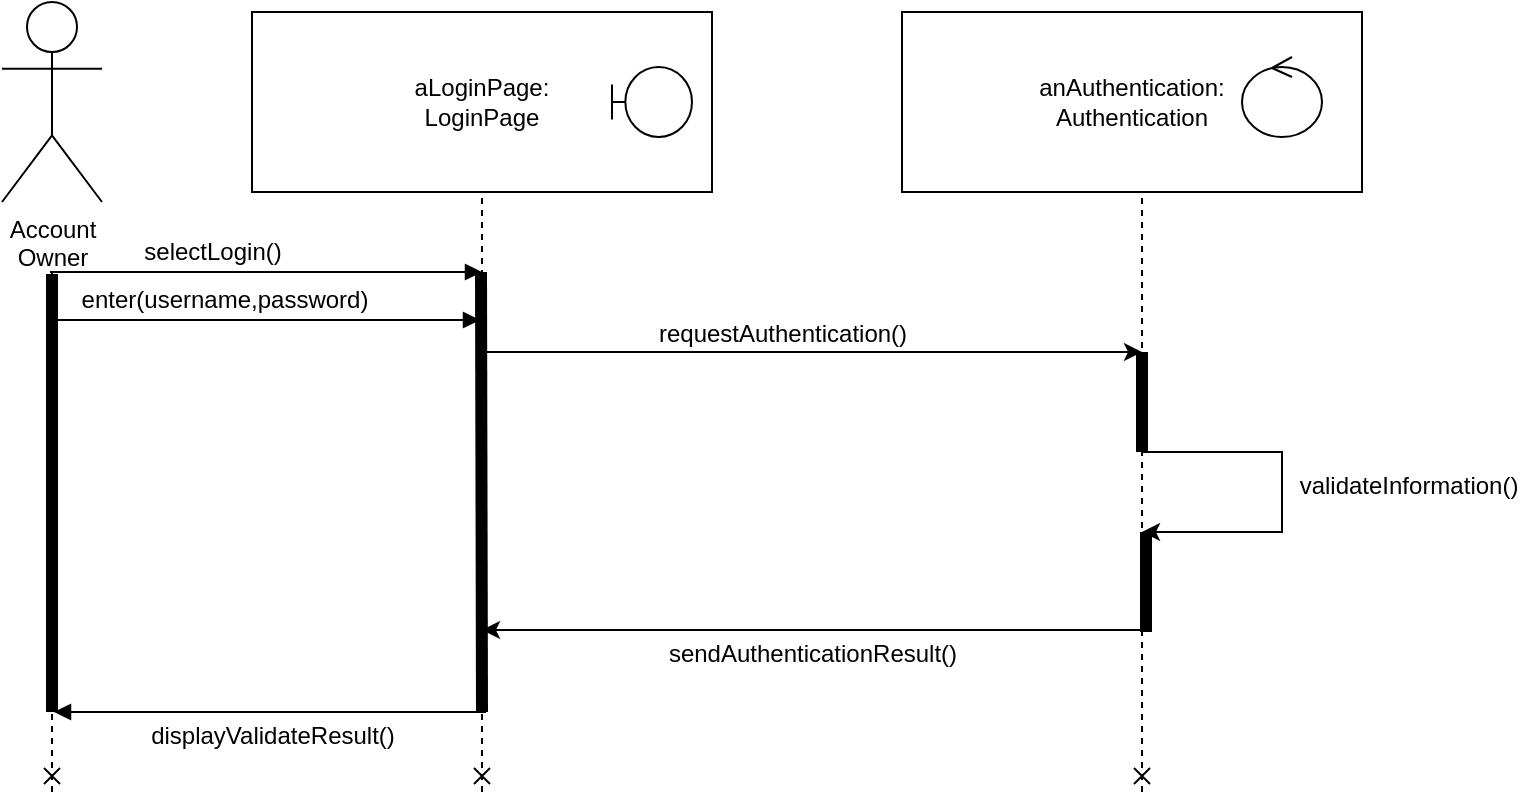 <mxfile version="24.8.4">
  <diagram name="Page-1" id="N9jeiZ3xWc6V7-_d2dEY">
    <mxGraphModel dx="1050" dy="522" grid="1" gridSize="10" guides="1" tooltips="1" connect="1" arrows="1" fold="1" page="1" pageScale="1" pageWidth="850" pageHeight="1100" math="0" shadow="0">
      <root>
        <mxCell id="0" />
        <mxCell id="1" parent="0" />
        <mxCell id="zmC4sGLLvEsMmZPkFrm1-3" value="aLoginPage:&lt;div&gt;LoginPage&lt;/div&gt;" style="html=1;whiteSpace=wrap;" parent="1" vertex="1">
          <mxGeometry x="195" y="180" width="230" height="90" as="geometry" />
        </mxCell>
        <mxCell id="zmC4sGLLvEsMmZPkFrm1-1" value="" style="shape=umlBoundary;whiteSpace=wrap;html=1;" parent="1" vertex="1">
          <mxGeometry x="375" y="207.5" width="40" height="35" as="geometry" />
        </mxCell>
        <mxCell id="zmC4sGLLvEsMmZPkFrm1-4" value="anAuthentication:&lt;div&gt;Authentication&lt;/div&gt;" style="html=1;whiteSpace=wrap;" parent="1" vertex="1">
          <mxGeometry x="520" y="180" width="230" height="90" as="geometry" />
        </mxCell>
        <mxCell id="zmC4sGLLvEsMmZPkFrm1-2" value="" style="ellipse;shape=umlControl;whiteSpace=wrap;html=1;" parent="1" vertex="1">
          <mxGeometry x="690" y="202.5" width="40" height="40" as="geometry" />
        </mxCell>
        <mxCell id="zmC4sGLLvEsMmZPkFrm1-5" value="Account&lt;div&gt;Owner&lt;/div&gt;" style="shape=umlActor;verticalLabelPosition=bottom;verticalAlign=top;html=1;" parent="1" vertex="1">
          <mxGeometry x="70" y="175" width="50" height="100" as="geometry" />
        </mxCell>
        <mxCell id="zmC4sGLLvEsMmZPkFrm1-8" value="" style="endArrow=none;html=1;rounded=0;entryX=0.5;entryY=1;entryDx=0;entryDy=0;dashed=1;startArrow=cross;startFill=0;" parent="1" target="zmC4sGLLvEsMmZPkFrm1-3" edge="1">
          <mxGeometry width="50" height="50" relative="1" as="geometry">
            <mxPoint x="310" y="570" as="sourcePoint" />
            <mxPoint x="420" y="360" as="targetPoint" />
          </mxGeometry>
        </mxCell>
        <mxCell id="zmC4sGLLvEsMmZPkFrm1-10" value="" style="endArrow=none;html=1;rounded=0;entryX=0.5;entryY=1;entryDx=0;entryDy=0;dashed=1;endFill=0;startArrow=cross;startFill=0;" parent="1" edge="1">
          <mxGeometry width="50" height="50" relative="1" as="geometry">
            <mxPoint x="95" y="570" as="sourcePoint" />
            <mxPoint x="95" y="310" as="targetPoint" />
          </mxGeometry>
        </mxCell>
        <mxCell id="zmC4sGLLvEsMmZPkFrm1-11" value="" style="endArrow=none;html=1;rounded=0;entryX=0.5;entryY=1;entryDx=0;entryDy=0;dashed=1;startArrow=cross;startFill=0;" parent="1" edge="1">
          <mxGeometry width="50" height="50" relative="1" as="geometry">
            <mxPoint x="640" y="570" as="sourcePoint" />
            <mxPoint x="640" y="270" as="targetPoint" />
          </mxGeometry>
        </mxCell>
        <mxCell id="zmC4sGLLvEsMmZPkFrm1-12" value="" style="endArrow=none;html=1;rounded=0;strokeWidth=6;" parent="1" edge="1">
          <mxGeometry width="50" height="50" relative="1" as="geometry">
            <mxPoint x="95" y="530" as="sourcePoint" />
            <mxPoint x="95" y="311" as="targetPoint" />
          </mxGeometry>
        </mxCell>
        <mxCell id="zmC4sGLLvEsMmZPkFrm1-13" value="" style="endArrow=none;html=1;rounded=0;strokeWidth=6;" parent="1" edge="1">
          <mxGeometry width="50" height="50" relative="1" as="geometry">
            <mxPoint x="310" y="530" as="sourcePoint" />
            <mxPoint x="309.5" y="310" as="targetPoint" />
          </mxGeometry>
        </mxCell>
        <mxCell id="zmC4sGLLvEsMmZPkFrm1-14" value="" style="endArrow=block;html=1;rounded=0;endFill=1;" parent="1" edge="1">
          <mxGeometry width="50" height="50" relative="1" as="geometry">
            <mxPoint x="94" y="310" as="sourcePoint" />
            <mxPoint x="310" y="310" as="targetPoint" />
          </mxGeometry>
        </mxCell>
        <mxCell id="zmC4sGLLvEsMmZPkFrm1-15" value="selectLogin()" style="text;html=1;align=center;verticalAlign=middle;resizable=0;points=[];autosize=1;strokeColor=none;fillColor=none;" parent="1" vertex="1">
          <mxGeometry x="130" y="285" width="90" height="30" as="geometry" />
        </mxCell>
        <mxCell id="zmC4sGLLvEsMmZPkFrm1-16" value="" style="endArrow=block;html=1;rounded=0;endFill=1;" parent="1" edge="1">
          <mxGeometry width="50" height="50" relative="1" as="geometry">
            <mxPoint x="93" y="334" as="sourcePoint" />
            <mxPoint x="309" y="334" as="targetPoint" />
          </mxGeometry>
        </mxCell>
        <mxCell id="zmC4sGLLvEsMmZPkFrm1-17" value="enter(username,password)" style="text;html=1;align=center;verticalAlign=middle;resizable=0;points=[];autosize=1;strokeColor=none;fillColor=none;" parent="1" vertex="1">
          <mxGeometry x="96" y="309" width="170" height="30" as="geometry" />
        </mxCell>
        <mxCell id="zmC4sGLLvEsMmZPkFrm1-18" value="" style="endArrow=none;html=1;rounded=0;strokeWidth=6;" parent="1" edge="1">
          <mxGeometry width="50" height="50" relative="1" as="geometry">
            <mxPoint x="640" y="400" as="sourcePoint" />
            <mxPoint x="640" y="350" as="targetPoint" />
          </mxGeometry>
        </mxCell>
        <mxCell id="zmC4sGLLvEsMmZPkFrm1-19" value="" style="endArrow=classic;html=1;rounded=0;" parent="1" edge="1">
          <mxGeometry width="50" height="50" relative="1" as="geometry">
            <mxPoint x="310" y="350" as="sourcePoint" />
            <mxPoint x="640" y="350" as="targetPoint" />
          </mxGeometry>
        </mxCell>
        <mxCell id="zmC4sGLLvEsMmZPkFrm1-20" value="requestAuthentication()" style="text;html=1;align=center;verticalAlign=middle;resizable=0;points=[];autosize=1;strokeColor=none;fillColor=none;" parent="1" vertex="1">
          <mxGeometry x="385" y="326" width="150" height="30" as="geometry" />
        </mxCell>
        <mxCell id="zmC4sGLLvEsMmZPkFrm1-21" value="validateInformation()" style="text;html=1;align=center;verticalAlign=middle;resizable=0;points=[];autosize=1;strokeColor=none;fillColor=none;" parent="1" vertex="1">
          <mxGeometry x="708" y="402" width="130" height="30" as="geometry" />
        </mxCell>
        <mxCell id="zmC4sGLLvEsMmZPkFrm1-22" value="" style="endArrow=classic;html=1;rounded=0;edgeStyle=orthogonalEdgeStyle;" parent="1" edge="1">
          <mxGeometry width="50" height="50" relative="1" as="geometry">
            <mxPoint x="640" y="400" as="sourcePoint" />
            <mxPoint x="640" y="440" as="targetPoint" />
            <Array as="points">
              <mxPoint x="710" y="400" />
              <mxPoint x="710" y="440" />
            </Array>
          </mxGeometry>
        </mxCell>
        <mxCell id="zmC4sGLLvEsMmZPkFrm1-23" value="" style="endArrow=none;html=1;rounded=0;strokeWidth=6;" parent="1" edge="1">
          <mxGeometry width="50" height="50" relative="1" as="geometry">
            <mxPoint x="642" y="490" as="sourcePoint" />
            <mxPoint x="642" y="440" as="targetPoint" />
          </mxGeometry>
        </mxCell>
        <mxCell id="zmC4sGLLvEsMmZPkFrm1-24" value="" style="endArrow=classic;html=1;rounded=0;" parent="1" edge="1">
          <mxGeometry width="50" height="50" relative="1" as="geometry">
            <mxPoint x="640" y="489" as="sourcePoint" />
            <mxPoint x="310" y="489" as="targetPoint" />
          </mxGeometry>
        </mxCell>
        <mxCell id="zmC4sGLLvEsMmZPkFrm1-25" value="sendAuthenticationResult()" style="text;html=1;align=center;verticalAlign=middle;resizable=0;points=[];autosize=1;strokeColor=none;fillColor=none;" parent="1" vertex="1">
          <mxGeometry x="390" y="486" width="170" height="30" as="geometry" />
        </mxCell>
        <mxCell id="zmC4sGLLvEsMmZPkFrm1-27" value="" style="endArrow=none;html=1;rounded=0;startArrow=block;startFill=1;endFill=0;" parent="1" edge="1">
          <mxGeometry width="50" height="50" relative="1" as="geometry">
            <mxPoint x="96" y="530" as="sourcePoint" />
            <mxPoint x="312" y="530" as="targetPoint" />
          </mxGeometry>
        </mxCell>
        <mxCell id="zmC4sGLLvEsMmZPkFrm1-28" value="displayValidateResult()" style="text;html=1;align=center;verticalAlign=middle;resizable=0;points=[];autosize=1;strokeColor=none;fillColor=none;" parent="1" vertex="1">
          <mxGeometry x="130" y="527" width="150" height="30" as="geometry" />
        </mxCell>
      </root>
    </mxGraphModel>
  </diagram>
</mxfile>
